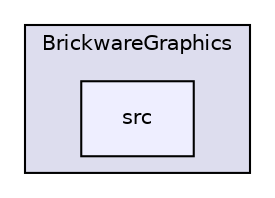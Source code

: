 digraph "BrickwareGraphics/src" {
  compound=true
  node [ fontsize="10", fontname="Helvetica"];
  edge [ labelfontsize="10", labelfontname="Helvetica"];
  subgraph clusterdir_3f4884c0398f35233ee2ef6752898722 {
    graph [ bgcolor="#ddddee", pencolor="black", label="BrickwareGraphics" fontname="Helvetica", fontsize="10", URL="dir_3f4884c0398f35233ee2ef6752898722.html"]
  dir_2479bc92f873da9435fe2a0039b58935 [shape=box, label="src", style="filled", fillcolor="#eeeeff", pencolor="black", URL="dir_2479bc92f873da9435fe2a0039b58935.html"];
  }
}
